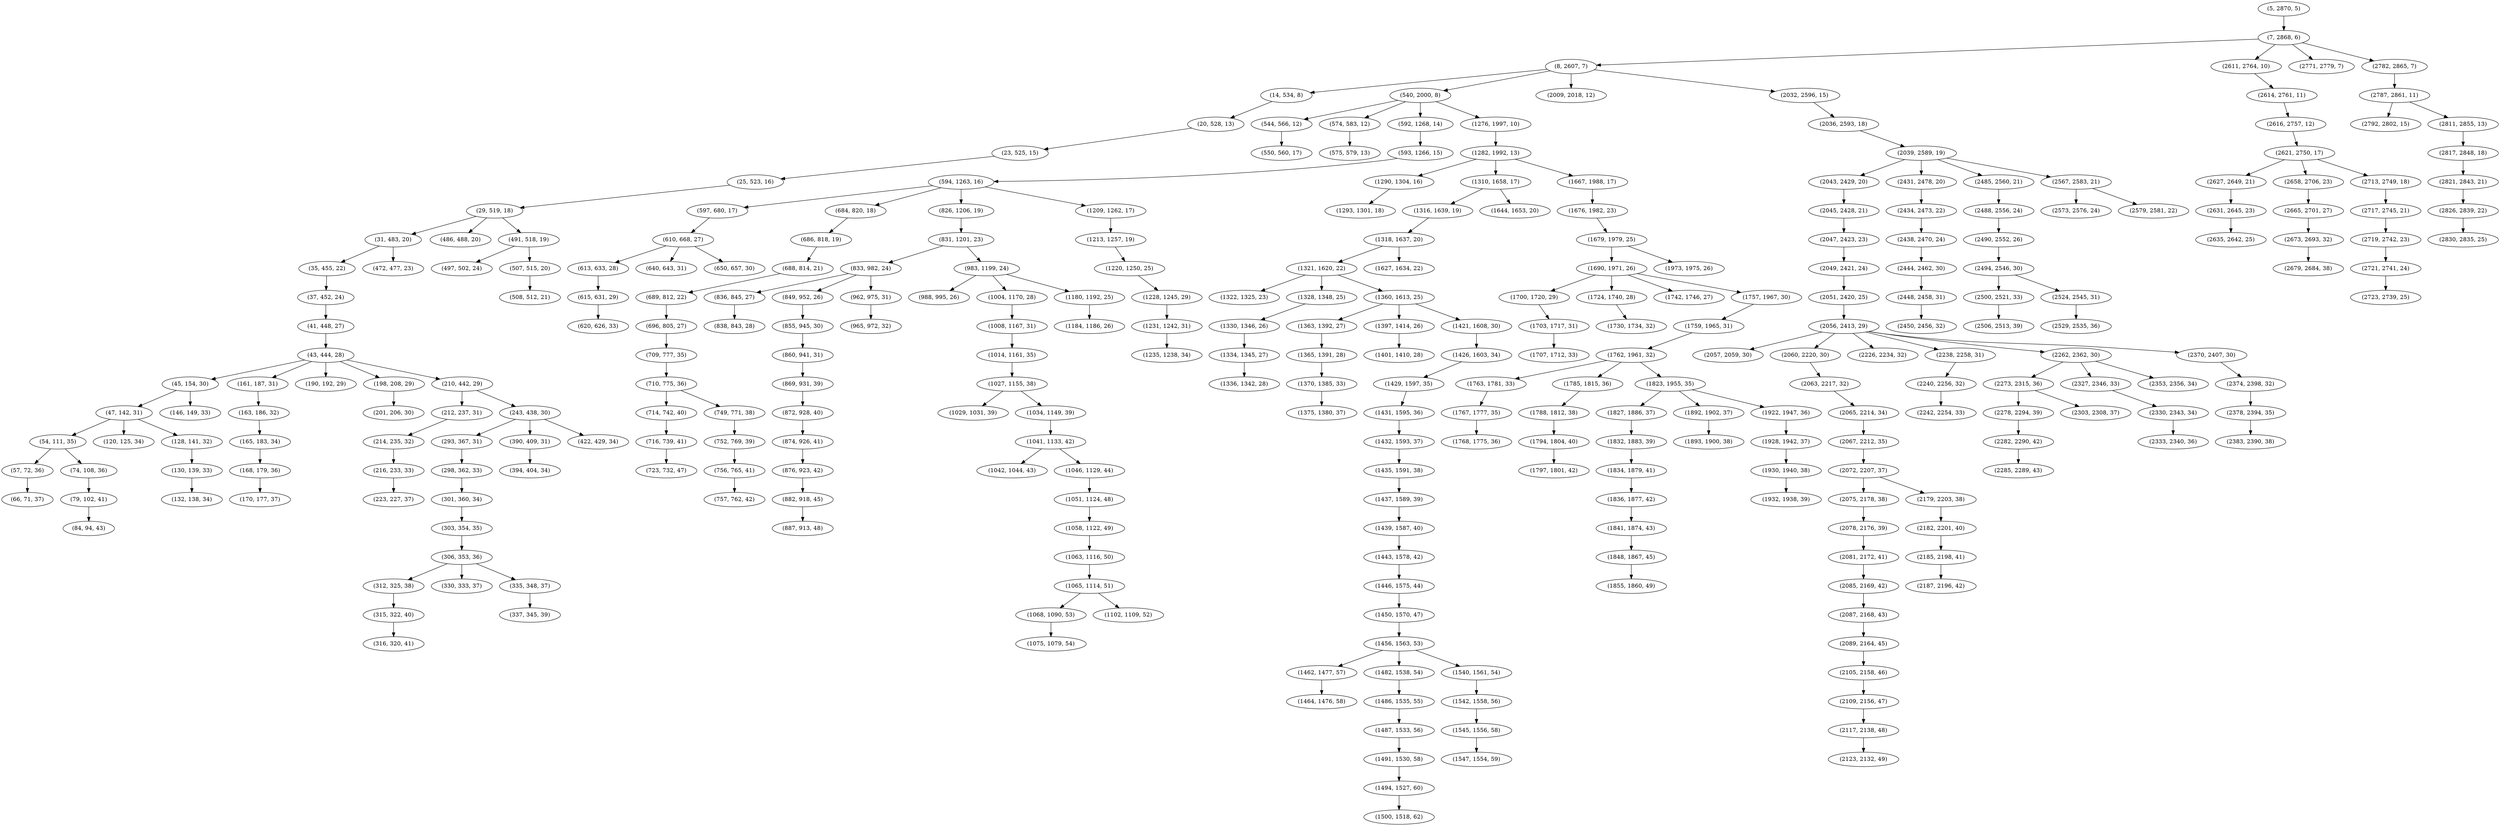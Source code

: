 digraph tree {
    "(5, 2870, 5)";
    "(7, 2868, 6)";
    "(8, 2607, 7)";
    "(14, 534, 8)";
    "(20, 528, 13)";
    "(23, 525, 15)";
    "(25, 523, 16)";
    "(29, 519, 18)";
    "(31, 483, 20)";
    "(35, 455, 22)";
    "(37, 452, 24)";
    "(41, 448, 27)";
    "(43, 444, 28)";
    "(45, 154, 30)";
    "(47, 142, 31)";
    "(54, 111, 35)";
    "(57, 72, 36)";
    "(66, 71, 37)";
    "(74, 108, 36)";
    "(79, 102, 41)";
    "(84, 94, 43)";
    "(120, 125, 34)";
    "(128, 141, 32)";
    "(130, 139, 33)";
    "(132, 138, 34)";
    "(146, 149, 33)";
    "(161, 187, 31)";
    "(163, 186, 32)";
    "(165, 183, 34)";
    "(168, 179, 36)";
    "(170, 177, 37)";
    "(190, 192, 29)";
    "(198, 208, 29)";
    "(201, 206, 30)";
    "(210, 442, 29)";
    "(212, 237, 31)";
    "(214, 235, 32)";
    "(216, 233, 33)";
    "(223, 227, 37)";
    "(243, 438, 30)";
    "(293, 367, 31)";
    "(298, 362, 33)";
    "(301, 360, 34)";
    "(303, 354, 35)";
    "(306, 353, 36)";
    "(312, 325, 38)";
    "(315, 322, 40)";
    "(316, 320, 41)";
    "(330, 333, 37)";
    "(335, 348, 37)";
    "(337, 345, 39)";
    "(390, 409, 31)";
    "(394, 404, 34)";
    "(422, 429, 34)";
    "(472, 477, 23)";
    "(486, 488, 20)";
    "(491, 518, 19)";
    "(497, 502, 24)";
    "(507, 515, 20)";
    "(508, 512, 21)";
    "(540, 2000, 8)";
    "(544, 566, 12)";
    "(550, 560, 17)";
    "(574, 583, 12)";
    "(575, 579, 13)";
    "(592, 1268, 14)";
    "(593, 1266, 15)";
    "(594, 1263, 16)";
    "(597, 680, 17)";
    "(610, 668, 27)";
    "(613, 633, 28)";
    "(615, 631, 29)";
    "(620, 626, 33)";
    "(640, 643, 31)";
    "(650, 657, 30)";
    "(684, 820, 18)";
    "(686, 818, 19)";
    "(688, 814, 21)";
    "(689, 812, 22)";
    "(696, 805, 27)";
    "(709, 777, 35)";
    "(710, 775, 36)";
    "(714, 742, 40)";
    "(716, 739, 41)";
    "(723, 732, 47)";
    "(749, 771, 38)";
    "(752, 769, 39)";
    "(756, 765, 41)";
    "(757, 762, 42)";
    "(826, 1206, 19)";
    "(831, 1201, 23)";
    "(833, 982, 24)";
    "(836, 845, 27)";
    "(838, 843, 28)";
    "(849, 952, 26)";
    "(855, 945, 30)";
    "(860, 941, 31)";
    "(869, 931, 39)";
    "(872, 928, 40)";
    "(874, 926, 41)";
    "(876, 923, 42)";
    "(882, 918, 45)";
    "(887, 913, 48)";
    "(962, 975, 31)";
    "(965, 972, 32)";
    "(983, 1199, 24)";
    "(988, 995, 26)";
    "(1004, 1170, 28)";
    "(1008, 1167, 31)";
    "(1014, 1161, 35)";
    "(1027, 1155, 38)";
    "(1029, 1031, 39)";
    "(1034, 1149, 39)";
    "(1041, 1133, 42)";
    "(1042, 1044, 43)";
    "(1046, 1129, 44)";
    "(1051, 1124, 48)";
    "(1058, 1122, 49)";
    "(1063, 1116, 50)";
    "(1065, 1114, 51)";
    "(1068, 1090, 53)";
    "(1075, 1079, 54)";
    "(1102, 1109, 52)";
    "(1180, 1192, 25)";
    "(1184, 1186, 26)";
    "(1209, 1262, 17)";
    "(1213, 1257, 19)";
    "(1220, 1250, 25)";
    "(1228, 1245, 29)";
    "(1231, 1242, 31)";
    "(1235, 1238, 34)";
    "(1276, 1997, 10)";
    "(1282, 1992, 13)";
    "(1290, 1304, 16)";
    "(1293, 1301, 18)";
    "(1310, 1658, 17)";
    "(1316, 1639, 19)";
    "(1318, 1637, 20)";
    "(1321, 1620, 22)";
    "(1322, 1325, 23)";
    "(1328, 1348, 25)";
    "(1330, 1346, 26)";
    "(1334, 1345, 27)";
    "(1336, 1342, 28)";
    "(1360, 1613, 25)";
    "(1363, 1392, 27)";
    "(1365, 1391, 28)";
    "(1370, 1385, 33)";
    "(1375, 1380, 37)";
    "(1397, 1414, 26)";
    "(1401, 1410, 28)";
    "(1421, 1608, 30)";
    "(1426, 1603, 34)";
    "(1429, 1597, 35)";
    "(1431, 1595, 36)";
    "(1432, 1593, 37)";
    "(1435, 1591, 38)";
    "(1437, 1589, 39)";
    "(1439, 1587, 40)";
    "(1443, 1578, 42)";
    "(1446, 1575, 44)";
    "(1450, 1570, 47)";
    "(1456, 1563, 53)";
    "(1462, 1477, 57)";
    "(1464, 1476, 58)";
    "(1482, 1538, 54)";
    "(1486, 1535, 55)";
    "(1487, 1533, 56)";
    "(1491, 1530, 58)";
    "(1494, 1527, 60)";
    "(1500, 1518, 62)";
    "(1540, 1561, 54)";
    "(1542, 1558, 56)";
    "(1545, 1556, 58)";
    "(1547, 1554, 59)";
    "(1627, 1634, 22)";
    "(1644, 1653, 20)";
    "(1667, 1988, 17)";
    "(1676, 1982, 23)";
    "(1679, 1979, 25)";
    "(1690, 1971, 26)";
    "(1700, 1720, 29)";
    "(1703, 1717, 31)";
    "(1707, 1712, 33)";
    "(1724, 1740, 28)";
    "(1730, 1734, 32)";
    "(1742, 1746, 27)";
    "(1757, 1967, 30)";
    "(1759, 1965, 31)";
    "(1762, 1961, 32)";
    "(1763, 1781, 33)";
    "(1767, 1777, 35)";
    "(1768, 1775, 36)";
    "(1785, 1815, 36)";
    "(1788, 1812, 38)";
    "(1794, 1804, 40)";
    "(1797, 1801, 42)";
    "(1823, 1955, 35)";
    "(1827, 1886, 37)";
    "(1832, 1883, 39)";
    "(1834, 1879, 41)";
    "(1836, 1877, 42)";
    "(1841, 1874, 43)";
    "(1848, 1867, 45)";
    "(1855, 1860, 49)";
    "(1892, 1902, 37)";
    "(1893, 1900, 38)";
    "(1922, 1947, 36)";
    "(1928, 1942, 37)";
    "(1930, 1940, 38)";
    "(1932, 1938, 39)";
    "(1973, 1975, 26)";
    "(2009, 2018, 12)";
    "(2032, 2596, 15)";
    "(2036, 2593, 18)";
    "(2039, 2589, 19)";
    "(2043, 2429, 20)";
    "(2045, 2428, 21)";
    "(2047, 2423, 23)";
    "(2049, 2421, 24)";
    "(2051, 2420, 25)";
    "(2056, 2413, 29)";
    "(2057, 2059, 30)";
    "(2060, 2220, 30)";
    "(2063, 2217, 32)";
    "(2065, 2214, 34)";
    "(2067, 2212, 35)";
    "(2072, 2207, 37)";
    "(2075, 2178, 38)";
    "(2078, 2176, 39)";
    "(2081, 2172, 41)";
    "(2085, 2169, 42)";
    "(2087, 2168, 43)";
    "(2089, 2164, 45)";
    "(2105, 2158, 46)";
    "(2109, 2156, 47)";
    "(2117, 2138, 48)";
    "(2123, 2132, 49)";
    "(2179, 2203, 38)";
    "(2182, 2201, 40)";
    "(2185, 2198, 41)";
    "(2187, 2196, 42)";
    "(2226, 2234, 32)";
    "(2238, 2258, 31)";
    "(2240, 2256, 32)";
    "(2242, 2254, 33)";
    "(2262, 2362, 30)";
    "(2273, 2315, 36)";
    "(2278, 2294, 39)";
    "(2282, 2290, 42)";
    "(2285, 2289, 43)";
    "(2303, 2308, 37)";
    "(2327, 2346, 33)";
    "(2330, 2343, 34)";
    "(2333, 2340, 36)";
    "(2353, 2356, 34)";
    "(2370, 2407, 30)";
    "(2374, 2398, 32)";
    "(2378, 2394, 35)";
    "(2383, 2390, 38)";
    "(2431, 2478, 20)";
    "(2434, 2473, 22)";
    "(2438, 2470, 24)";
    "(2444, 2462, 30)";
    "(2448, 2458, 31)";
    "(2450, 2456, 32)";
    "(2485, 2560, 21)";
    "(2488, 2556, 24)";
    "(2490, 2552, 26)";
    "(2494, 2546, 30)";
    "(2500, 2521, 33)";
    "(2506, 2513, 39)";
    "(2524, 2545, 31)";
    "(2529, 2535, 36)";
    "(2567, 2583, 21)";
    "(2573, 2576, 24)";
    "(2579, 2581, 22)";
    "(2611, 2764, 10)";
    "(2614, 2761, 11)";
    "(2616, 2757, 12)";
    "(2621, 2750, 17)";
    "(2627, 2649, 21)";
    "(2631, 2645, 23)";
    "(2635, 2642, 25)";
    "(2658, 2706, 23)";
    "(2665, 2701, 27)";
    "(2673, 2693, 32)";
    "(2679, 2684, 38)";
    "(2713, 2749, 18)";
    "(2717, 2745, 21)";
    "(2719, 2742, 23)";
    "(2721, 2741, 24)";
    "(2723, 2739, 25)";
    "(2771, 2779, 7)";
    "(2782, 2865, 7)";
    "(2787, 2861, 11)";
    "(2792, 2802, 15)";
    "(2811, 2855, 13)";
    "(2817, 2848, 18)";
    "(2821, 2843, 21)";
    "(2826, 2839, 22)";
    "(2830, 2835, 25)";
    "(5, 2870, 5)" -> "(7, 2868, 6)";
    "(7, 2868, 6)" -> "(8, 2607, 7)";
    "(7, 2868, 6)" -> "(2611, 2764, 10)";
    "(7, 2868, 6)" -> "(2771, 2779, 7)";
    "(7, 2868, 6)" -> "(2782, 2865, 7)";
    "(8, 2607, 7)" -> "(14, 534, 8)";
    "(8, 2607, 7)" -> "(540, 2000, 8)";
    "(8, 2607, 7)" -> "(2009, 2018, 12)";
    "(8, 2607, 7)" -> "(2032, 2596, 15)";
    "(14, 534, 8)" -> "(20, 528, 13)";
    "(20, 528, 13)" -> "(23, 525, 15)";
    "(23, 525, 15)" -> "(25, 523, 16)";
    "(25, 523, 16)" -> "(29, 519, 18)";
    "(29, 519, 18)" -> "(31, 483, 20)";
    "(29, 519, 18)" -> "(486, 488, 20)";
    "(29, 519, 18)" -> "(491, 518, 19)";
    "(31, 483, 20)" -> "(35, 455, 22)";
    "(31, 483, 20)" -> "(472, 477, 23)";
    "(35, 455, 22)" -> "(37, 452, 24)";
    "(37, 452, 24)" -> "(41, 448, 27)";
    "(41, 448, 27)" -> "(43, 444, 28)";
    "(43, 444, 28)" -> "(45, 154, 30)";
    "(43, 444, 28)" -> "(161, 187, 31)";
    "(43, 444, 28)" -> "(190, 192, 29)";
    "(43, 444, 28)" -> "(198, 208, 29)";
    "(43, 444, 28)" -> "(210, 442, 29)";
    "(45, 154, 30)" -> "(47, 142, 31)";
    "(45, 154, 30)" -> "(146, 149, 33)";
    "(47, 142, 31)" -> "(54, 111, 35)";
    "(47, 142, 31)" -> "(120, 125, 34)";
    "(47, 142, 31)" -> "(128, 141, 32)";
    "(54, 111, 35)" -> "(57, 72, 36)";
    "(54, 111, 35)" -> "(74, 108, 36)";
    "(57, 72, 36)" -> "(66, 71, 37)";
    "(74, 108, 36)" -> "(79, 102, 41)";
    "(79, 102, 41)" -> "(84, 94, 43)";
    "(128, 141, 32)" -> "(130, 139, 33)";
    "(130, 139, 33)" -> "(132, 138, 34)";
    "(161, 187, 31)" -> "(163, 186, 32)";
    "(163, 186, 32)" -> "(165, 183, 34)";
    "(165, 183, 34)" -> "(168, 179, 36)";
    "(168, 179, 36)" -> "(170, 177, 37)";
    "(198, 208, 29)" -> "(201, 206, 30)";
    "(210, 442, 29)" -> "(212, 237, 31)";
    "(210, 442, 29)" -> "(243, 438, 30)";
    "(212, 237, 31)" -> "(214, 235, 32)";
    "(214, 235, 32)" -> "(216, 233, 33)";
    "(216, 233, 33)" -> "(223, 227, 37)";
    "(243, 438, 30)" -> "(293, 367, 31)";
    "(243, 438, 30)" -> "(390, 409, 31)";
    "(243, 438, 30)" -> "(422, 429, 34)";
    "(293, 367, 31)" -> "(298, 362, 33)";
    "(298, 362, 33)" -> "(301, 360, 34)";
    "(301, 360, 34)" -> "(303, 354, 35)";
    "(303, 354, 35)" -> "(306, 353, 36)";
    "(306, 353, 36)" -> "(312, 325, 38)";
    "(306, 353, 36)" -> "(330, 333, 37)";
    "(306, 353, 36)" -> "(335, 348, 37)";
    "(312, 325, 38)" -> "(315, 322, 40)";
    "(315, 322, 40)" -> "(316, 320, 41)";
    "(335, 348, 37)" -> "(337, 345, 39)";
    "(390, 409, 31)" -> "(394, 404, 34)";
    "(491, 518, 19)" -> "(497, 502, 24)";
    "(491, 518, 19)" -> "(507, 515, 20)";
    "(507, 515, 20)" -> "(508, 512, 21)";
    "(540, 2000, 8)" -> "(544, 566, 12)";
    "(540, 2000, 8)" -> "(574, 583, 12)";
    "(540, 2000, 8)" -> "(592, 1268, 14)";
    "(540, 2000, 8)" -> "(1276, 1997, 10)";
    "(544, 566, 12)" -> "(550, 560, 17)";
    "(574, 583, 12)" -> "(575, 579, 13)";
    "(592, 1268, 14)" -> "(593, 1266, 15)";
    "(593, 1266, 15)" -> "(594, 1263, 16)";
    "(594, 1263, 16)" -> "(597, 680, 17)";
    "(594, 1263, 16)" -> "(684, 820, 18)";
    "(594, 1263, 16)" -> "(826, 1206, 19)";
    "(594, 1263, 16)" -> "(1209, 1262, 17)";
    "(597, 680, 17)" -> "(610, 668, 27)";
    "(610, 668, 27)" -> "(613, 633, 28)";
    "(610, 668, 27)" -> "(640, 643, 31)";
    "(610, 668, 27)" -> "(650, 657, 30)";
    "(613, 633, 28)" -> "(615, 631, 29)";
    "(615, 631, 29)" -> "(620, 626, 33)";
    "(684, 820, 18)" -> "(686, 818, 19)";
    "(686, 818, 19)" -> "(688, 814, 21)";
    "(688, 814, 21)" -> "(689, 812, 22)";
    "(689, 812, 22)" -> "(696, 805, 27)";
    "(696, 805, 27)" -> "(709, 777, 35)";
    "(709, 777, 35)" -> "(710, 775, 36)";
    "(710, 775, 36)" -> "(714, 742, 40)";
    "(710, 775, 36)" -> "(749, 771, 38)";
    "(714, 742, 40)" -> "(716, 739, 41)";
    "(716, 739, 41)" -> "(723, 732, 47)";
    "(749, 771, 38)" -> "(752, 769, 39)";
    "(752, 769, 39)" -> "(756, 765, 41)";
    "(756, 765, 41)" -> "(757, 762, 42)";
    "(826, 1206, 19)" -> "(831, 1201, 23)";
    "(831, 1201, 23)" -> "(833, 982, 24)";
    "(831, 1201, 23)" -> "(983, 1199, 24)";
    "(833, 982, 24)" -> "(836, 845, 27)";
    "(833, 982, 24)" -> "(849, 952, 26)";
    "(833, 982, 24)" -> "(962, 975, 31)";
    "(836, 845, 27)" -> "(838, 843, 28)";
    "(849, 952, 26)" -> "(855, 945, 30)";
    "(855, 945, 30)" -> "(860, 941, 31)";
    "(860, 941, 31)" -> "(869, 931, 39)";
    "(869, 931, 39)" -> "(872, 928, 40)";
    "(872, 928, 40)" -> "(874, 926, 41)";
    "(874, 926, 41)" -> "(876, 923, 42)";
    "(876, 923, 42)" -> "(882, 918, 45)";
    "(882, 918, 45)" -> "(887, 913, 48)";
    "(962, 975, 31)" -> "(965, 972, 32)";
    "(983, 1199, 24)" -> "(988, 995, 26)";
    "(983, 1199, 24)" -> "(1004, 1170, 28)";
    "(983, 1199, 24)" -> "(1180, 1192, 25)";
    "(1004, 1170, 28)" -> "(1008, 1167, 31)";
    "(1008, 1167, 31)" -> "(1014, 1161, 35)";
    "(1014, 1161, 35)" -> "(1027, 1155, 38)";
    "(1027, 1155, 38)" -> "(1029, 1031, 39)";
    "(1027, 1155, 38)" -> "(1034, 1149, 39)";
    "(1034, 1149, 39)" -> "(1041, 1133, 42)";
    "(1041, 1133, 42)" -> "(1042, 1044, 43)";
    "(1041, 1133, 42)" -> "(1046, 1129, 44)";
    "(1046, 1129, 44)" -> "(1051, 1124, 48)";
    "(1051, 1124, 48)" -> "(1058, 1122, 49)";
    "(1058, 1122, 49)" -> "(1063, 1116, 50)";
    "(1063, 1116, 50)" -> "(1065, 1114, 51)";
    "(1065, 1114, 51)" -> "(1068, 1090, 53)";
    "(1065, 1114, 51)" -> "(1102, 1109, 52)";
    "(1068, 1090, 53)" -> "(1075, 1079, 54)";
    "(1180, 1192, 25)" -> "(1184, 1186, 26)";
    "(1209, 1262, 17)" -> "(1213, 1257, 19)";
    "(1213, 1257, 19)" -> "(1220, 1250, 25)";
    "(1220, 1250, 25)" -> "(1228, 1245, 29)";
    "(1228, 1245, 29)" -> "(1231, 1242, 31)";
    "(1231, 1242, 31)" -> "(1235, 1238, 34)";
    "(1276, 1997, 10)" -> "(1282, 1992, 13)";
    "(1282, 1992, 13)" -> "(1290, 1304, 16)";
    "(1282, 1992, 13)" -> "(1310, 1658, 17)";
    "(1282, 1992, 13)" -> "(1667, 1988, 17)";
    "(1290, 1304, 16)" -> "(1293, 1301, 18)";
    "(1310, 1658, 17)" -> "(1316, 1639, 19)";
    "(1310, 1658, 17)" -> "(1644, 1653, 20)";
    "(1316, 1639, 19)" -> "(1318, 1637, 20)";
    "(1318, 1637, 20)" -> "(1321, 1620, 22)";
    "(1318, 1637, 20)" -> "(1627, 1634, 22)";
    "(1321, 1620, 22)" -> "(1322, 1325, 23)";
    "(1321, 1620, 22)" -> "(1328, 1348, 25)";
    "(1321, 1620, 22)" -> "(1360, 1613, 25)";
    "(1328, 1348, 25)" -> "(1330, 1346, 26)";
    "(1330, 1346, 26)" -> "(1334, 1345, 27)";
    "(1334, 1345, 27)" -> "(1336, 1342, 28)";
    "(1360, 1613, 25)" -> "(1363, 1392, 27)";
    "(1360, 1613, 25)" -> "(1397, 1414, 26)";
    "(1360, 1613, 25)" -> "(1421, 1608, 30)";
    "(1363, 1392, 27)" -> "(1365, 1391, 28)";
    "(1365, 1391, 28)" -> "(1370, 1385, 33)";
    "(1370, 1385, 33)" -> "(1375, 1380, 37)";
    "(1397, 1414, 26)" -> "(1401, 1410, 28)";
    "(1421, 1608, 30)" -> "(1426, 1603, 34)";
    "(1426, 1603, 34)" -> "(1429, 1597, 35)";
    "(1429, 1597, 35)" -> "(1431, 1595, 36)";
    "(1431, 1595, 36)" -> "(1432, 1593, 37)";
    "(1432, 1593, 37)" -> "(1435, 1591, 38)";
    "(1435, 1591, 38)" -> "(1437, 1589, 39)";
    "(1437, 1589, 39)" -> "(1439, 1587, 40)";
    "(1439, 1587, 40)" -> "(1443, 1578, 42)";
    "(1443, 1578, 42)" -> "(1446, 1575, 44)";
    "(1446, 1575, 44)" -> "(1450, 1570, 47)";
    "(1450, 1570, 47)" -> "(1456, 1563, 53)";
    "(1456, 1563, 53)" -> "(1462, 1477, 57)";
    "(1456, 1563, 53)" -> "(1482, 1538, 54)";
    "(1456, 1563, 53)" -> "(1540, 1561, 54)";
    "(1462, 1477, 57)" -> "(1464, 1476, 58)";
    "(1482, 1538, 54)" -> "(1486, 1535, 55)";
    "(1486, 1535, 55)" -> "(1487, 1533, 56)";
    "(1487, 1533, 56)" -> "(1491, 1530, 58)";
    "(1491, 1530, 58)" -> "(1494, 1527, 60)";
    "(1494, 1527, 60)" -> "(1500, 1518, 62)";
    "(1540, 1561, 54)" -> "(1542, 1558, 56)";
    "(1542, 1558, 56)" -> "(1545, 1556, 58)";
    "(1545, 1556, 58)" -> "(1547, 1554, 59)";
    "(1667, 1988, 17)" -> "(1676, 1982, 23)";
    "(1676, 1982, 23)" -> "(1679, 1979, 25)";
    "(1679, 1979, 25)" -> "(1690, 1971, 26)";
    "(1679, 1979, 25)" -> "(1973, 1975, 26)";
    "(1690, 1971, 26)" -> "(1700, 1720, 29)";
    "(1690, 1971, 26)" -> "(1724, 1740, 28)";
    "(1690, 1971, 26)" -> "(1742, 1746, 27)";
    "(1690, 1971, 26)" -> "(1757, 1967, 30)";
    "(1700, 1720, 29)" -> "(1703, 1717, 31)";
    "(1703, 1717, 31)" -> "(1707, 1712, 33)";
    "(1724, 1740, 28)" -> "(1730, 1734, 32)";
    "(1757, 1967, 30)" -> "(1759, 1965, 31)";
    "(1759, 1965, 31)" -> "(1762, 1961, 32)";
    "(1762, 1961, 32)" -> "(1763, 1781, 33)";
    "(1762, 1961, 32)" -> "(1785, 1815, 36)";
    "(1762, 1961, 32)" -> "(1823, 1955, 35)";
    "(1763, 1781, 33)" -> "(1767, 1777, 35)";
    "(1767, 1777, 35)" -> "(1768, 1775, 36)";
    "(1785, 1815, 36)" -> "(1788, 1812, 38)";
    "(1788, 1812, 38)" -> "(1794, 1804, 40)";
    "(1794, 1804, 40)" -> "(1797, 1801, 42)";
    "(1823, 1955, 35)" -> "(1827, 1886, 37)";
    "(1823, 1955, 35)" -> "(1892, 1902, 37)";
    "(1823, 1955, 35)" -> "(1922, 1947, 36)";
    "(1827, 1886, 37)" -> "(1832, 1883, 39)";
    "(1832, 1883, 39)" -> "(1834, 1879, 41)";
    "(1834, 1879, 41)" -> "(1836, 1877, 42)";
    "(1836, 1877, 42)" -> "(1841, 1874, 43)";
    "(1841, 1874, 43)" -> "(1848, 1867, 45)";
    "(1848, 1867, 45)" -> "(1855, 1860, 49)";
    "(1892, 1902, 37)" -> "(1893, 1900, 38)";
    "(1922, 1947, 36)" -> "(1928, 1942, 37)";
    "(1928, 1942, 37)" -> "(1930, 1940, 38)";
    "(1930, 1940, 38)" -> "(1932, 1938, 39)";
    "(2032, 2596, 15)" -> "(2036, 2593, 18)";
    "(2036, 2593, 18)" -> "(2039, 2589, 19)";
    "(2039, 2589, 19)" -> "(2043, 2429, 20)";
    "(2039, 2589, 19)" -> "(2431, 2478, 20)";
    "(2039, 2589, 19)" -> "(2485, 2560, 21)";
    "(2039, 2589, 19)" -> "(2567, 2583, 21)";
    "(2043, 2429, 20)" -> "(2045, 2428, 21)";
    "(2045, 2428, 21)" -> "(2047, 2423, 23)";
    "(2047, 2423, 23)" -> "(2049, 2421, 24)";
    "(2049, 2421, 24)" -> "(2051, 2420, 25)";
    "(2051, 2420, 25)" -> "(2056, 2413, 29)";
    "(2056, 2413, 29)" -> "(2057, 2059, 30)";
    "(2056, 2413, 29)" -> "(2060, 2220, 30)";
    "(2056, 2413, 29)" -> "(2226, 2234, 32)";
    "(2056, 2413, 29)" -> "(2238, 2258, 31)";
    "(2056, 2413, 29)" -> "(2262, 2362, 30)";
    "(2056, 2413, 29)" -> "(2370, 2407, 30)";
    "(2060, 2220, 30)" -> "(2063, 2217, 32)";
    "(2063, 2217, 32)" -> "(2065, 2214, 34)";
    "(2065, 2214, 34)" -> "(2067, 2212, 35)";
    "(2067, 2212, 35)" -> "(2072, 2207, 37)";
    "(2072, 2207, 37)" -> "(2075, 2178, 38)";
    "(2072, 2207, 37)" -> "(2179, 2203, 38)";
    "(2075, 2178, 38)" -> "(2078, 2176, 39)";
    "(2078, 2176, 39)" -> "(2081, 2172, 41)";
    "(2081, 2172, 41)" -> "(2085, 2169, 42)";
    "(2085, 2169, 42)" -> "(2087, 2168, 43)";
    "(2087, 2168, 43)" -> "(2089, 2164, 45)";
    "(2089, 2164, 45)" -> "(2105, 2158, 46)";
    "(2105, 2158, 46)" -> "(2109, 2156, 47)";
    "(2109, 2156, 47)" -> "(2117, 2138, 48)";
    "(2117, 2138, 48)" -> "(2123, 2132, 49)";
    "(2179, 2203, 38)" -> "(2182, 2201, 40)";
    "(2182, 2201, 40)" -> "(2185, 2198, 41)";
    "(2185, 2198, 41)" -> "(2187, 2196, 42)";
    "(2238, 2258, 31)" -> "(2240, 2256, 32)";
    "(2240, 2256, 32)" -> "(2242, 2254, 33)";
    "(2262, 2362, 30)" -> "(2273, 2315, 36)";
    "(2262, 2362, 30)" -> "(2327, 2346, 33)";
    "(2262, 2362, 30)" -> "(2353, 2356, 34)";
    "(2273, 2315, 36)" -> "(2278, 2294, 39)";
    "(2273, 2315, 36)" -> "(2303, 2308, 37)";
    "(2278, 2294, 39)" -> "(2282, 2290, 42)";
    "(2282, 2290, 42)" -> "(2285, 2289, 43)";
    "(2327, 2346, 33)" -> "(2330, 2343, 34)";
    "(2330, 2343, 34)" -> "(2333, 2340, 36)";
    "(2370, 2407, 30)" -> "(2374, 2398, 32)";
    "(2374, 2398, 32)" -> "(2378, 2394, 35)";
    "(2378, 2394, 35)" -> "(2383, 2390, 38)";
    "(2431, 2478, 20)" -> "(2434, 2473, 22)";
    "(2434, 2473, 22)" -> "(2438, 2470, 24)";
    "(2438, 2470, 24)" -> "(2444, 2462, 30)";
    "(2444, 2462, 30)" -> "(2448, 2458, 31)";
    "(2448, 2458, 31)" -> "(2450, 2456, 32)";
    "(2485, 2560, 21)" -> "(2488, 2556, 24)";
    "(2488, 2556, 24)" -> "(2490, 2552, 26)";
    "(2490, 2552, 26)" -> "(2494, 2546, 30)";
    "(2494, 2546, 30)" -> "(2500, 2521, 33)";
    "(2494, 2546, 30)" -> "(2524, 2545, 31)";
    "(2500, 2521, 33)" -> "(2506, 2513, 39)";
    "(2524, 2545, 31)" -> "(2529, 2535, 36)";
    "(2567, 2583, 21)" -> "(2573, 2576, 24)";
    "(2567, 2583, 21)" -> "(2579, 2581, 22)";
    "(2611, 2764, 10)" -> "(2614, 2761, 11)";
    "(2614, 2761, 11)" -> "(2616, 2757, 12)";
    "(2616, 2757, 12)" -> "(2621, 2750, 17)";
    "(2621, 2750, 17)" -> "(2627, 2649, 21)";
    "(2621, 2750, 17)" -> "(2658, 2706, 23)";
    "(2621, 2750, 17)" -> "(2713, 2749, 18)";
    "(2627, 2649, 21)" -> "(2631, 2645, 23)";
    "(2631, 2645, 23)" -> "(2635, 2642, 25)";
    "(2658, 2706, 23)" -> "(2665, 2701, 27)";
    "(2665, 2701, 27)" -> "(2673, 2693, 32)";
    "(2673, 2693, 32)" -> "(2679, 2684, 38)";
    "(2713, 2749, 18)" -> "(2717, 2745, 21)";
    "(2717, 2745, 21)" -> "(2719, 2742, 23)";
    "(2719, 2742, 23)" -> "(2721, 2741, 24)";
    "(2721, 2741, 24)" -> "(2723, 2739, 25)";
    "(2782, 2865, 7)" -> "(2787, 2861, 11)";
    "(2787, 2861, 11)" -> "(2792, 2802, 15)";
    "(2787, 2861, 11)" -> "(2811, 2855, 13)";
    "(2811, 2855, 13)" -> "(2817, 2848, 18)";
    "(2817, 2848, 18)" -> "(2821, 2843, 21)";
    "(2821, 2843, 21)" -> "(2826, 2839, 22)";
    "(2826, 2839, 22)" -> "(2830, 2835, 25)";
}
